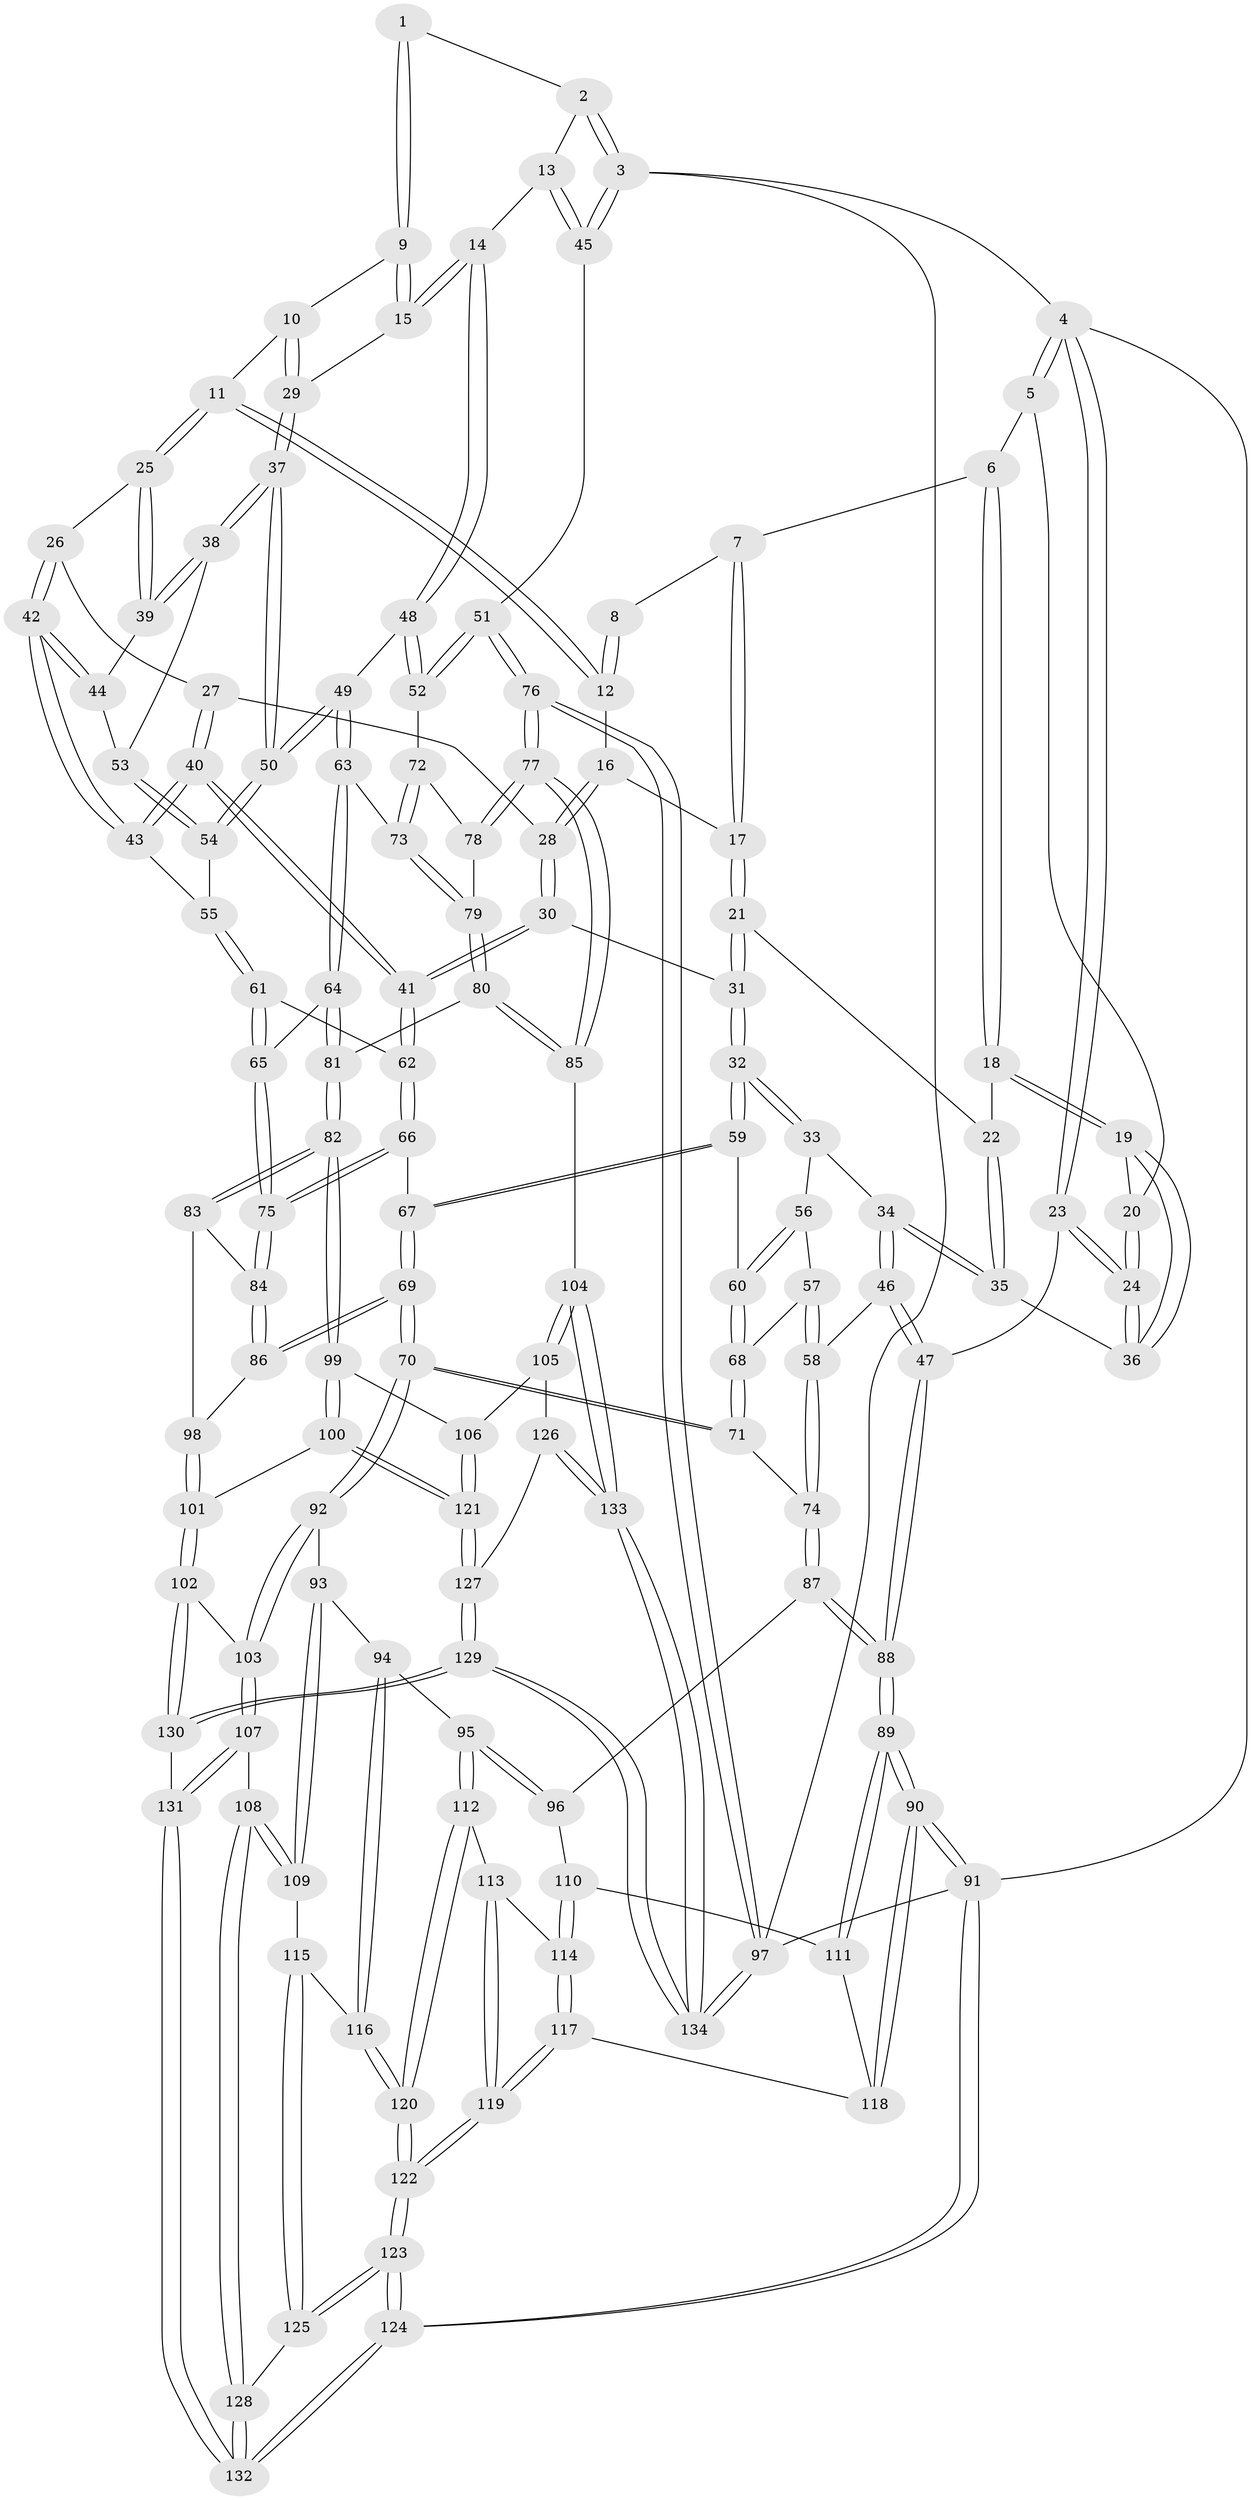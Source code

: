 // Generated by graph-tools (version 1.1) at 2025/01/03/09/25 05:01:23]
// undirected, 134 vertices, 332 edges
graph export_dot {
graph [start="1"]
  node [color=gray90,style=filled];
  1 [pos="+0.7543600390587691+0"];
  2 [pos="+0.820790158789783+0"];
  3 [pos="+1+0"];
  4 [pos="+0+0"];
  5 [pos="+0.07939265585623205+0"];
  6 [pos="+0.18375156952777788+0"];
  7 [pos="+0.2257354140750211+0"];
  8 [pos="+0.5346733192150384+0"];
  9 [pos="+0.7542190303883726+0"];
  10 [pos="+0.7345984631411075+0.08005052565801046"];
  11 [pos="+0.6777339539895022+0.12342767694644993"];
  12 [pos="+0.534109162612604+0.029539712388503468"];
  13 [pos="+0.9389881624444205+0.14512105226492453"];
  14 [pos="+0.9090204656094407+0.1605607095401214"];
  15 [pos="+0.9059380087153194+0.16056179485313501"];
  16 [pos="+0.4947771432002028+0.0816101108752599"];
  17 [pos="+0.33238372712203557+0.09176184463019298"];
  18 [pos="+0.11620764268774234+0.1287486442359967"];
  19 [pos="+0.11609550596270166+0.1290336804615987"];
  20 [pos="+0.0216040624162391+0.09082099025208261"];
  21 [pos="+0.33235910827436166+0.09187771370323089"];
  22 [pos="+0.2794737066957885+0.10549486901387596"];
  23 [pos="+0+0.17018888149375538"];
  24 [pos="+0+0.16868655148619865"];
  25 [pos="+0.6700811519037985+0.14321329026562715"];
  26 [pos="+0.6487726589451556+0.16218327993991474"];
  27 [pos="+0.6062236989274596+0.17970857577528693"];
  28 [pos="+0.5133847808956323+0.16564763118286993"];
  29 [pos="+0.8933035746746293+0.16200658480099184"];
  30 [pos="+0.4252158742088093+0.2850597393620862"];
  31 [pos="+0.33364472089960195+0.24998138480146995"];
  32 [pos="+0.25222358378928667+0.29135256294765993"];
  33 [pos="+0.1434378942121109+0.2283074879540184"];
  34 [pos="+0.13196360080174835+0.21639838142831666"];
  35 [pos="+0.12519175781855865+0.19375071625855733"];
  36 [pos="+0.11366712942370656+0.16387288885189957"];
  37 [pos="+0.795203188736338+0.27165896941626166"];
  38 [pos="+0.7807482032493053+0.26510679322731723"];
  39 [pos="+0.7205915031606431+0.22071384532125515"];
  40 [pos="+0.548259160926961+0.3417682851347848"];
  41 [pos="+0.5013628410387934+0.37255206917154443"];
  42 [pos="+0.6514651417830288+0.29036030331663293"];
  43 [pos="+0.6343496121438308+0.318735963158647"];
  44 [pos="+0.6809908538377827+0.27805945702111723"];
  45 [pos="+1+0.038814098395388894"];
  46 [pos="+0+0.3628136286792471"];
  47 [pos="+0+0.3628574343092248"];
  48 [pos="+0.9527961874185344+0.3507550202149993"];
  49 [pos="+0.8193453543635166+0.39239369490737"];
  50 [pos="+0.795373335547876+0.35250113572118746"];
  51 [pos="+1+0.4203605070419026"];
  52 [pos="+1+0.40577901493135854"];
  53 [pos="+0.706709926915905+0.2835438661024744"];
  54 [pos="+0.7171008130868659+0.3466945521653624"];
  55 [pos="+0.6910369302397757+0.34846832357250823"];
  56 [pos="+0.07140380116659993+0.3426072249878636"];
  57 [pos="+4.691593528625743e-05+0.38917351183728605"];
  58 [pos="+0+0.39697101139632096"];
  59 [pos="+0.23146395214904963+0.36411923209294955"];
  60 [pos="+0.22334086511605+0.3778948088814067"];
  61 [pos="+0.6722939538028936+0.443129008383215"];
  62 [pos="+0.5014467726041428+0.3741978459407104"];
  63 [pos="+0.8034897005253556+0.46820003500666946"];
  64 [pos="+0.7983133132172452+0.47152722049147827"];
  65 [pos="+0.7121560517851081+0.48808356883289916"];
  66 [pos="+0.48709810527348874+0.42842269825266943"];
  67 [pos="+0.4340627408342253+0.4922462879676678"];
  68 [pos="+0.2114967601949584+0.40712301802959905"];
  69 [pos="+0.3732730345468595+0.6202418637691476"];
  70 [pos="+0.34599335555672356+0.6364919733523133"];
  71 [pos="+0.19634176061835654+0.5313360716506363"];
  72 [pos="+0.9701597631218841+0.46882480342216865"];
  73 [pos="+0.8307950904001794+0.48512145436647"];
  74 [pos="+0.14448340027119785+0.5450211995331686"];
  75 [pos="+0.6405734196700915+0.5742464414238234"];
  76 [pos="+1+0.7661784402553139"];
  77 [pos="+1+0.7606007863044479"];
  78 [pos="+0.9446849487920059+0.5323646634368855"];
  79 [pos="+0.8748133163675614+0.5416911434959106"];
  80 [pos="+0.9100728683049493+0.6915512194238705"];
  81 [pos="+0.7735615545767976+0.6968937927150111"];
  82 [pos="+0.7360799598449613+0.7124543656534351"];
  83 [pos="+0.6520958409364251+0.6188017328522115"];
  84 [pos="+0.6402230515890746+0.5790331203723921"];
  85 [pos="+1+0.7621043658642838"];
  86 [pos="+0.38863756001912264+0.6240269409294894"];
  87 [pos="+0.07631460586321993+0.6082749616751217"];
  88 [pos="+0+0.6060692997957764"];
  89 [pos="+0+0.7424933699774369"];
  90 [pos="+0+1"];
  91 [pos="+0+1"];
  92 [pos="+0.34335562825333193+0.6471740493524816"];
  93 [pos="+0.3357018203826673+0.6572167275777464"];
  94 [pos="+0.25377717022841845+0.7352671354328669"];
  95 [pos="+0.15412350867528815+0.7603983826183501"];
  96 [pos="+0.1037886748379134+0.741052598154957"];
  97 [pos="+1+1"];
  98 [pos="+0.5317604894346156+0.6962018859462143"];
  99 [pos="+0.7304224481717823+0.7260035997314731"];
  100 [pos="+0.6773147900990454+0.8105324974206851"];
  101 [pos="+0.5866412904161337+0.8227908340143353"];
  102 [pos="+0.5696869504263979+0.8355220942858732"];
  103 [pos="+0.45121654592507443+0.8215349626798213"];
  104 [pos="+1+0.7760887526428415"];
  105 [pos="+0.8821780608297043+0.857686263165025"];
  106 [pos="+0.8355382133961432+0.833066216195875"];
  107 [pos="+0.4048850322864968+0.887660025850936"];
  108 [pos="+0.35013734170009997+0.8784706523606686"];
  109 [pos="+0.344135722789883+0.874652917423455"];
  110 [pos="+0.0829177313202866+0.7533610024465562"];
  111 [pos="+0.00506336201719321+0.7723771596070409"];
  112 [pos="+0.1525511101026551+0.8547272024776832"];
  113 [pos="+0.08300634724915575+0.8313932099456351"];
  114 [pos="+0.07728264101660333+0.821694997875141"];
  115 [pos="+0.29156068549379055+0.8723889288168508"];
  116 [pos="+0.2613505921050766+0.8476684701854229"];
  117 [pos="+0.04191419425701322+0.8711619961423395"];
  118 [pos="+0.04103449261328691+0.8710372096398606"];
  119 [pos="+0.11408502855207706+0.9111695706455714"];
  120 [pos="+0.15480638384852555+0.9223056345338739"];
  121 [pos="+0.7169181921732025+0.8820541134506634"];
  122 [pos="+0.14830859525255072+0.9378798289855732"];
  123 [pos="+0.1507302269466517+0.9934243165223229"];
  124 [pos="+0.11377503193276492+1"];
  125 [pos="+0.28213340853309865+0.9116442772041506"];
  126 [pos="+0.8211626065449763+0.921494009769088"];
  127 [pos="+0.7307917246026097+0.913128451657489"];
  128 [pos="+0.31625804585570394+0.9642367762442212"];
  129 [pos="+0.6285233041582794+1"];
  130 [pos="+0.49210820312996184+1"];
  131 [pos="+0.4890638742026274+1"];
  132 [pos="+0.34030113531663875+1"];
  133 [pos="+0.8766330616026328+1"];
  134 [pos="+0.9167902119894384+1"];
  1 -- 2;
  1 -- 9;
  1 -- 9;
  2 -- 3;
  2 -- 3;
  2 -- 13;
  3 -- 4;
  3 -- 45;
  3 -- 45;
  3 -- 97;
  4 -- 5;
  4 -- 5;
  4 -- 23;
  4 -- 23;
  4 -- 91;
  5 -- 6;
  5 -- 20;
  6 -- 7;
  6 -- 18;
  6 -- 18;
  7 -- 8;
  7 -- 17;
  7 -- 17;
  8 -- 12;
  8 -- 12;
  9 -- 10;
  9 -- 15;
  9 -- 15;
  10 -- 11;
  10 -- 29;
  10 -- 29;
  11 -- 12;
  11 -- 12;
  11 -- 25;
  11 -- 25;
  12 -- 16;
  13 -- 14;
  13 -- 45;
  13 -- 45;
  14 -- 15;
  14 -- 15;
  14 -- 48;
  14 -- 48;
  15 -- 29;
  16 -- 17;
  16 -- 28;
  16 -- 28;
  17 -- 21;
  17 -- 21;
  18 -- 19;
  18 -- 19;
  18 -- 22;
  19 -- 20;
  19 -- 36;
  19 -- 36;
  20 -- 24;
  20 -- 24;
  21 -- 22;
  21 -- 31;
  21 -- 31;
  22 -- 35;
  22 -- 35;
  23 -- 24;
  23 -- 24;
  23 -- 47;
  24 -- 36;
  24 -- 36;
  25 -- 26;
  25 -- 39;
  25 -- 39;
  26 -- 27;
  26 -- 42;
  26 -- 42;
  27 -- 28;
  27 -- 40;
  27 -- 40;
  28 -- 30;
  28 -- 30;
  29 -- 37;
  29 -- 37;
  30 -- 31;
  30 -- 41;
  30 -- 41;
  31 -- 32;
  31 -- 32;
  32 -- 33;
  32 -- 33;
  32 -- 59;
  32 -- 59;
  33 -- 34;
  33 -- 56;
  34 -- 35;
  34 -- 35;
  34 -- 46;
  34 -- 46;
  35 -- 36;
  37 -- 38;
  37 -- 38;
  37 -- 50;
  37 -- 50;
  38 -- 39;
  38 -- 39;
  38 -- 53;
  39 -- 44;
  40 -- 41;
  40 -- 41;
  40 -- 43;
  40 -- 43;
  41 -- 62;
  41 -- 62;
  42 -- 43;
  42 -- 43;
  42 -- 44;
  42 -- 44;
  43 -- 55;
  44 -- 53;
  45 -- 51;
  46 -- 47;
  46 -- 47;
  46 -- 58;
  47 -- 88;
  47 -- 88;
  48 -- 49;
  48 -- 52;
  48 -- 52;
  49 -- 50;
  49 -- 50;
  49 -- 63;
  49 -- 63;
  50 -- 54;
  50 -- 54;
  51 -- 52;
  51 -- 52;
  51 -- 76;
  51 -- 76;
  52 -- 72;
  53 -- 54;
  53 -- 54;
  54 -- 55;
  55 -- 61;
  55 -- 61;
  56 -- 57;
  56 -- 60;
  56 -- 60;
  57 -- 58;
  57 -- 58;
  57 -- 68;
  58 -- 74;
  58 -- 74;
  59 -- 60;
  59 -- 67;
  59 -- 67;
  60 -- 68;
  60 -- 68;
  61 -- 62;
  61 -- 65;
  61 -- 65;
  62 -- 66;
  62 -- 66;
  63 -- 64;
  63 -- 64;
  63 -- 73;
  64 -- 65;
  64 -- 81;
  64 -- 81;
  65 -- 75;
  65 -- 75;
  66 -- 67;
  66 -- 75;
  66 -- 75;
  67 -- 69;
  67 -- 69;
  68 -- 71;
  68 -- 71;
  69 -- 70;
  69 -- 70;
  69 -- 86;
  69 -- 86;
  70 -- 71;
  70 -- 71;
  70 -- 92;
  70 -- 92;
  71 -- 74;
  72 -- 73;
  72 -- 73;
  72 -- 78;
  73 -- 79;
  73 -- 79;
  74 -- 87;
  74 -- 87;
  75 -- 84;
  75 -- 84;
  76 -- 77;
  76 -- 77;
  76 -- 97;
  76 -- 97;
  77 -- 78;
  77 -- 78;
  77 -- 85;
  77 -- 85;
  78 -- 79;
  79 -- 80;
  79 -- 80;
  80 -- 81;
  80 -- 85;
  80 -- 85;
  81 -- 82;
  81 -- 82;
  82 -- 83;
  82 -- 83;
  82 -- 99;
  82 -- 99;
  83 -- 84;
  83 -- 98;
  84 -- 86;
  84 -- 86;
  85 -- 104;
  86 -- 98;
  87 -- 88;
  87 -- 88;
  87 -- 96;
  88 -- 89;
  88 -- 89;
  89 -- 90;
  89 -- 90;
  89 -- 111;
  89 -- 111;
  90 -- 91;
  90 -- 91;
  90 -- 118;
  90 -- 118;
  91 -- 124;
  91 -- 124;
  91 -- 97;
  92 -- 93;
  92 -- 103;
  92 -- 103;
  93 -- 94;
  93 -- 109;
  93 -- 109;
  94 -- 95;
  94 -- 116;
  94 -- 116;
  95 -- 96;
  95 -- 96;
  95 -- 112;
  95 -- 112;
  96 -- 110;
  97 -- 134;
  97 -- 134;
  98 -- 101;
  98 -- 101;
  99 -- 100;
  99 -- 100;
  99 -- 106;
  100 -- 101;
  100 -- 121;
  100 -- 121;
  101 -- 102;
  101 -- 102;
  102 -- 103;
  102 -- 130;
  102 -- 130;
  103 -- 107;
  103 -- 107;
  104 -- 105;
  104 -- 105;
  104 -- 133;
  104 -- 133;
  105 -- 106;
  105 -- 126;
  106 -- 121;
  106 -- 121;
  107 -- 108;
  107 -- 131;
  107 -- 131;
  108 -- 109;
  108 -- 109;
  108 -- 128;
  108 -- 128;
  109 -- 115;
  110 -- 111;
  110 -- 114;
  110 -- 114;
  111 -- 118;
  112 -- 113;
  112 -- 120;
  112 -- 120;
  113 -- 114;
  113 -- 119;
  113 -- 119;
  114 -- 117;
  114 -- 117;
  115 -- 116;
  115 -- 125;
  115 -- 125;
  116 -- 120;
  116 -- 120;
  117 -- 118;
  117 -- 119;
  117 -- 119;
  119 -- 122;
  119 -- 122;
  120 -- 122;
  120 -- 122;
  121 -- 127;
  121 -- 127;
  122 -- 123;
  122 -- 123;
  123 -- 124;
  123 -- 124;
  123 -- 125;
  123 -- 125;
  124 -- 132;
  124 -- 132;
  125 -- 128;
  126 -- 127;
  126 -- 133;
  126 -- 133;
  127 -- 129;
  127 -- 129;
  128 -- 132;
  128 -- 132;
  129 -- 130;
  129 -- 130;
  129 -- 134;
  129 -- 134;
  130 -- 131;
  131 -- 132;
  131 -- 132;
  133 -- 134;
  133 -- 134;
}
